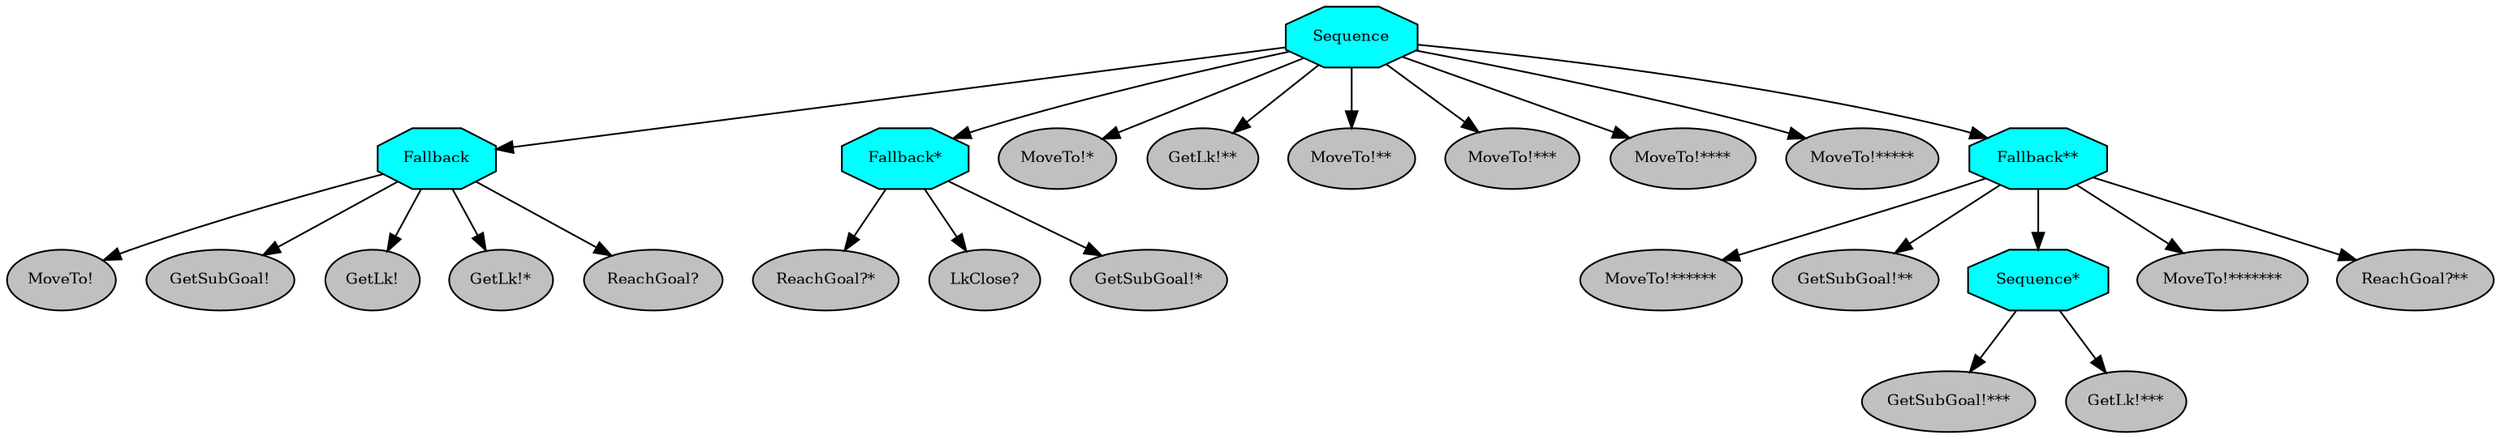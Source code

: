 digraph pastafarianism {
ordering=out;
graph [fontname="times-roman"];
node [fontname="times-roman"];
edge [fontname="times-roman"];
Sequence [fillcolor=cyan, fontcolor=black, fontsize=9, label=Sequence, shape=octagon, style=filled];
Fallback [fillcolor=cyan, fontcolor=black, fontsize=9, label=Fallback, shape=octagon, style=filled];
Sequence -> Fallback;
"MoveTo!" [fillcolor=gray, fontcolor=black, fontsize=9, label="MoveTo!", shape=ellipse, style=filled];
Fallback -> "MoveTo!";
"GetSubGoal!" [fillcolor=gray, fontcolor=black, fontsize=9, label="GetSubGoal!", shape=ellipse, style=filled];
Fallback -> "GetSubGoal!";
"GetLk!" [fillcolor=gray, fontcolor=black, fontsize=9, label="GetLk!", shape=ellipse, style=filled];
Fallback -> "GetLk!";
"GetLk!*" [fillcolor=gray, fontcolor=black, fontsize=9, label="GetLk!*", shape=ellipse, style=filled];
Fallback -> "GetLk!*";
"ReachGoal?" [fillcolor=gray, fontcolor=black, fontsize=9, label="ReachGoal?", shape=ellipse, style=filled];
Fallback -> "ReachGoal?";
"Fallback*" [fillcolor=cyan, fontcolor=black, fontsize=9, label="Fallback*", shape=octagon, style=filled];
Sequence -> "Fallback*";
"ReachGoal?*" [fillcolor=gray, fontcolor=black, fontsize=9, label="ReachGoal?*", shape=ellipse, style=filled];
"Fallback*" -> "ReachGoal?*";
"LkClose?" [fillcolor=gray, fontcolor=black, fontsize=9, label="LkClose?", shape=ellipse, style=filled];
"Fallback*" -> "LkClose?";
"GetSubGoal!*" [fillcolor=gray, fontcolor=black, fontsize=9, label="GetSubGoal!*", shape=ellipse, style=filled];
"Fallback*" -> "GetSubGoal!*";
"MoveTo!*" [fillcolor=gray, fontcolor=black, fontsize=9, label="MoveTo!*", shape=ellipse, style=filled];
Sequence -> "MoveTo!*";
"GetLk!**" [fillcolor=gray, fontcolor=black, fontsize=9, label="GetLk!**", shape=ellipse, style=filled];
Sequence -> "GetLk!**";
"MoveTo!**" [fillcolor=gray, fontcolor=black, fontsize=9, label="MoveTo!**", shape=ellipse, style=filled];
Sequence -> "MoveTo!**";
"MoveTo!***" [fillcolor=gray, fontcolor=black, fontsize=9, label="MoveTo!***", shape=ellipse, style=filled];
Sequence -> "MoveTo!***";
"MoveTo!****" [fillcolor=gray, fontcolor=black, fontsize=9, label="MoveTo!****", shape=ellipse, style=filled];
Sequence -> "MoveTo!****";
"MoveTo!*****" [fillcolor=gray, fontcolor=black, fontsize=9, label="MoveTo!*****", shape=ellipse, style=filled];
Sequence -> "MoveTo!*****";
"Fallback**" [fillcolor=cyan, fontcolor=black, fontsize=9, label="Fallback**", shape=octagon, style=filled];
Sequence -> "Fallback**";
"MoveTo!******" [fillcolor=gray, fontcolor=black, fontsize=9, label="MoveTo!******", shape=ellipse, style=filled];
"Fallback**" -> "MoveTo!******";
"GetSubGoal!**" [fillcolor=gray, fontcolor=black, fontsize=9, label="GetSubGoal!**", shape=ellipse, style=filled];
"Fallback**" -> "GetSubGoal!**";
"Sequence*" [fillcolor=cyan, fontcolor=black, fontsize=9, label="Sequence*", shape=octagon, style=filled];
"Fallback**" -> "Sequence*";
"GetSubGoal!***" [fillcolor=gray, fontcolor=black, fontsize=9, label="GetSubGoal!***", shape=ellipse, style=filled];
"Sequence*" -> "GetSubGoal!***";
"GetLk!***" [fillcolor=gray, fontcolor=black, fontsize=9, label="GetLk!***", shape=ellipse, style=filled];
"Sequence*" -> "GetLk!***";
"MoveTo!*******" [fillcolor=gray, fontcolor=black, fontsize=9, label="MoveTo!*******", shape=ellipse, style=filled];
"Fallback**" -> "MoveTo!*******";
"ReachGoal?**" [fillcolor=gray, fontcolor=black, fontsize=9, label="ReachGoal?**", shape=ellipse, style=filled];
"Fallback**" -> "ReachGoal?**";
}
